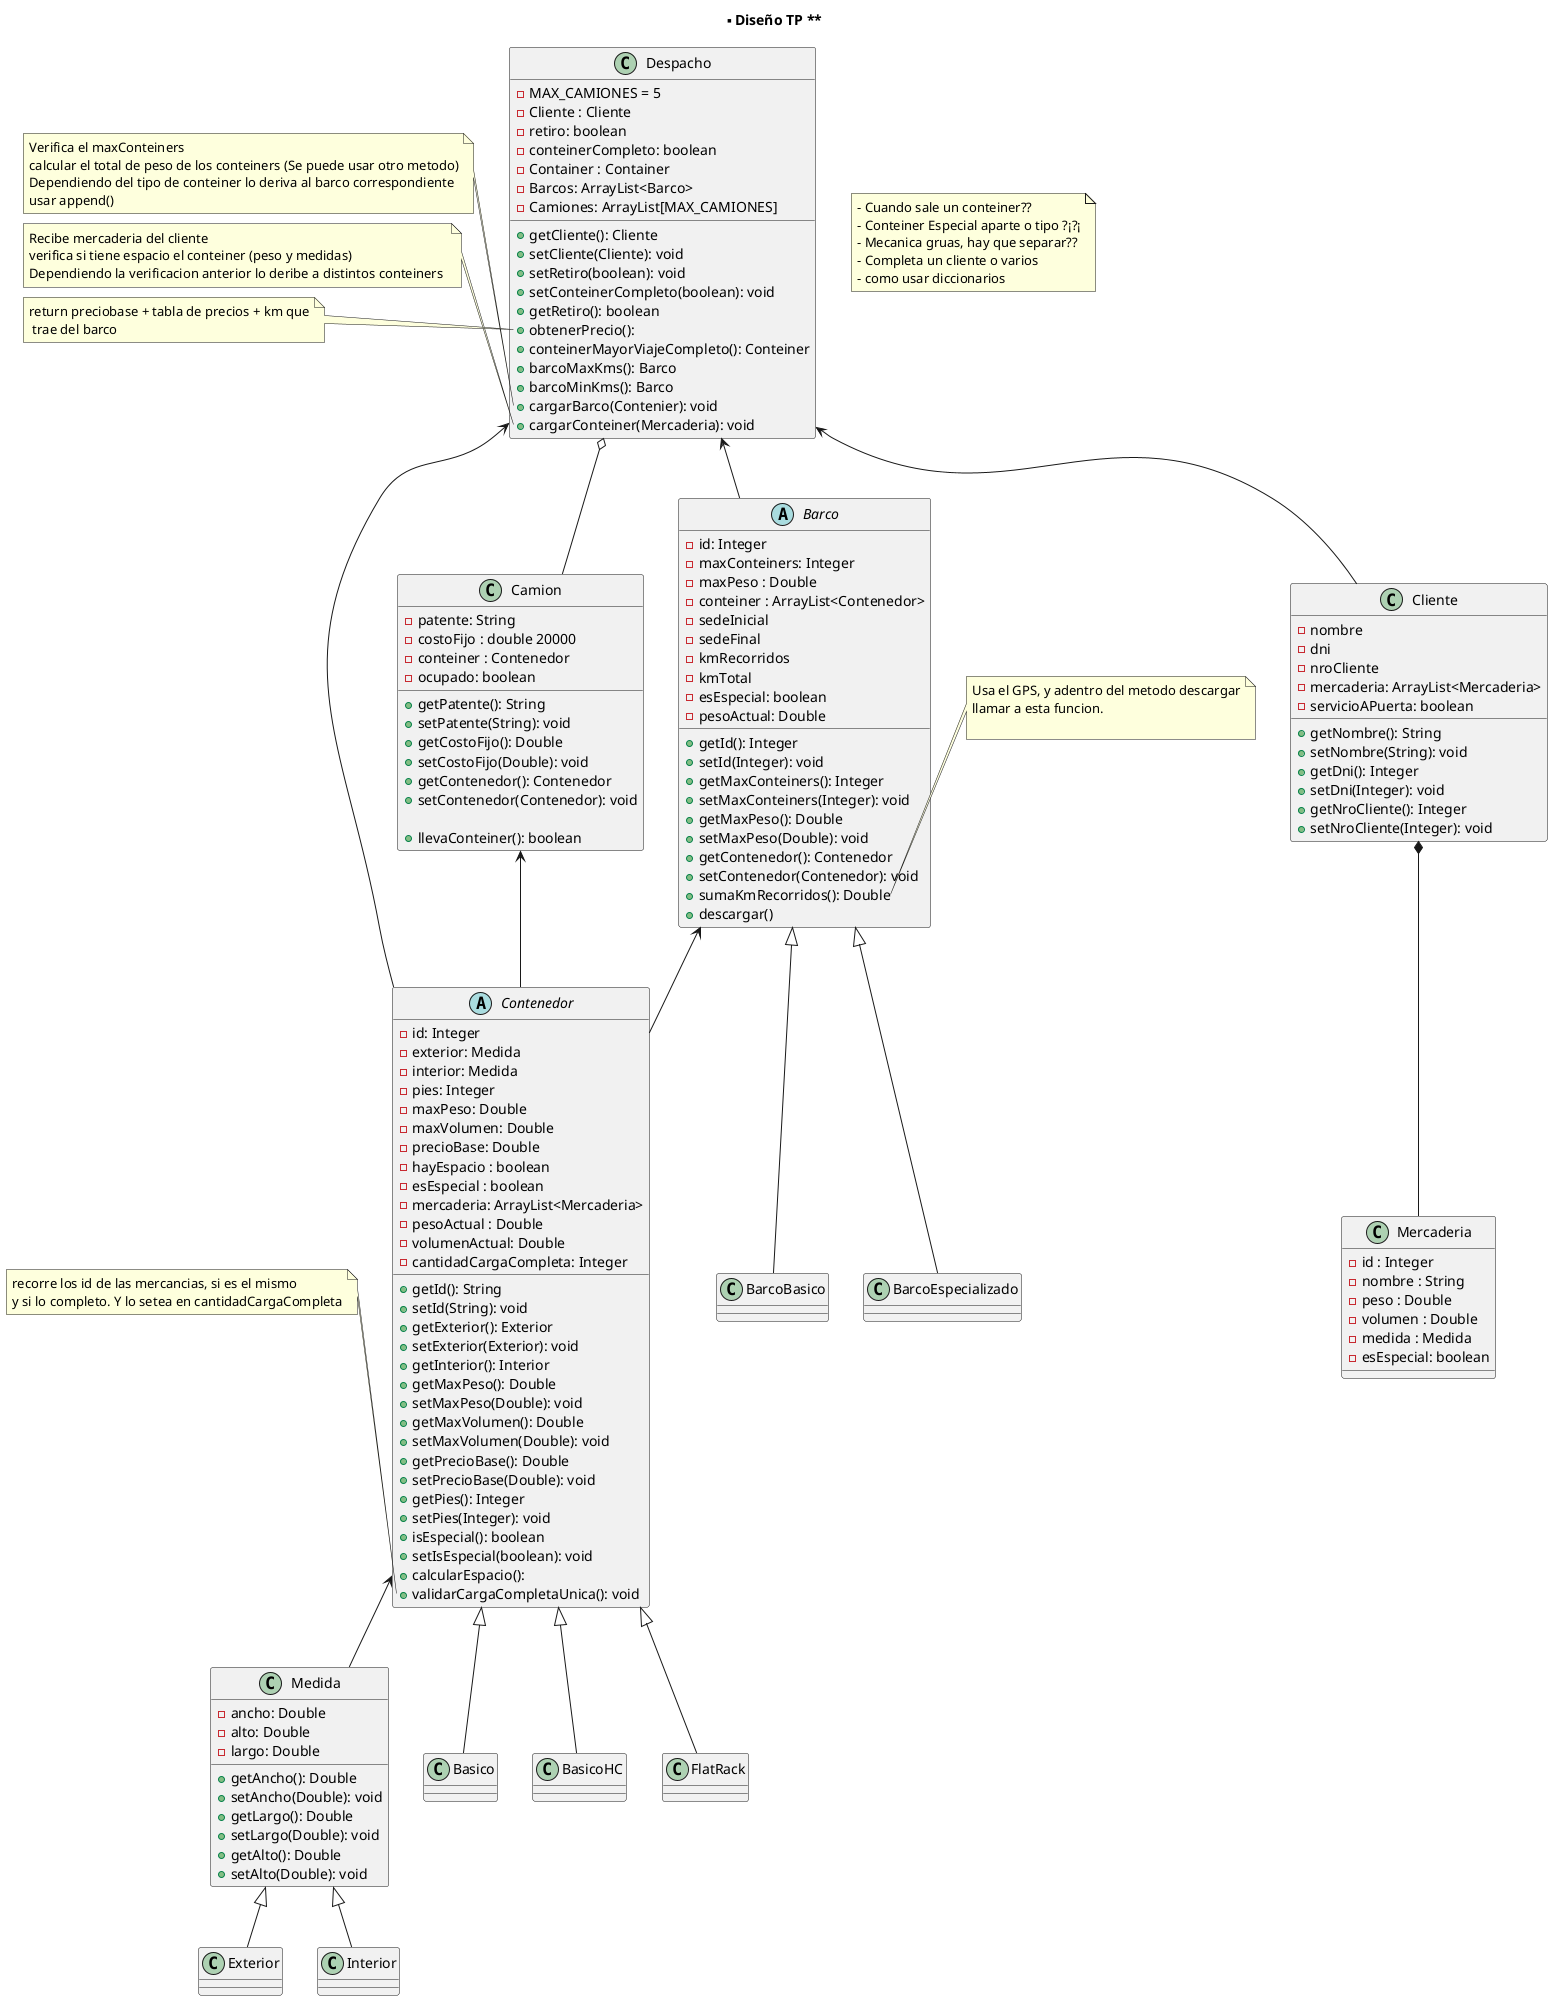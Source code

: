 @startuml

title ** Diseño TP **

abstract class Barco{
   - id: Integer
   - maxConteiners: Integer
   - maxPeso : Double 
   - conteiner : ArrayList<Contenedor>
   - sedeInicial
   - sedeFinal 
   - kmRecorridos 
   - kmTotal
   - esEspecial: boolean 
   - pesoActual: Double 

   + getId(): Integer 
   + setId(Integer): void
   + getMaxConteiners(): Integer 
   + setMaxConteiners(Integer): void
   + getMaxPeso(): Double
   + setMaxPeso(Double): void
   + getContenedor(): Contenedor
   + setContenedor(Contenedor): void
   + sumaKmRecorridos(): Double 
   + descargar()

}

class Camion{
   - patente: String 
   - costoFijo : double 20000 
   - conteiner : Contenedor 
   - ocupado: boolean 

   + getPatente(): String
   + setPatente(String): void
   + getCostoFijo(): Double 
   + setCostoFijo(Double): void
   + getContenedor(): Contenedor
   + setContenedor(Contenedor): void

   + llevaConteiner(): boolean
}

abstract Class Contenedor{
   - id: Integer 
   - exterior: Medida 
   - interior: Medida  
   - pies: Integer 
   - maxPeso: Double 
   - maxVolumen: Double 
   - precioBase: Double
   - hayEspacio : boolean 
   - esEspecial : boolean
   - mercaderia: ArrayList<Mercaderia>
   - pesoActual : Double 
   - volumenActual: Double 
   - cantidadCargaCompleta: Integer 

   + getId(): String 
   + setId(String): void
   + getExterior(): Exterior
   + setExterior(Exterior): void
   + getInterior(): Interior
   + getMaxPeso(): Double
   + setMaxPeso(Double): void
   + getMaxVolumen(): Double
   + setMaxVolumen(Double): void 
   + getPrecioBase(): Double
   + setPrecioBase(Double): void
   + getPies(): Integer 
   + setPies(Integer): void 
   + isEspecial(): boolean
   + setIsEspecial(boolean): void 
   + calcularEspacio(): 
   + validarCargaCompletaUnica(): void 
}

Class Medida{
   - ancho: Double 
   - alto: Double 
   - largo: Double 
  
   + getAncho(): Double 
   + setAncho(Double): void
   + getLargo(): Double 
   + setLargo(Double): void 
   + getAlto(): Double 
   + setAlto(Double): void
}

class Cliente{
   - nombre
   - dni
   - nroCliente 
   - mercaderia: ArrayList<Mercaderia>
   - servicioAPuerta: boolean 

   + getNombre(): String 
   + setNombre(String): void
   + getDni(): Integer 
   + setDni(Integer): void
   + getNroCliente(): Integer 
   + setNroCliente(Integer): void

}

class Despacho{
   - MAX_CAMIONES = 5
   - Cliente : Cliente 
   - retiro: boolean 
   - conteinerCompleto: boolean  
   - Container : Container 
   - Barcos: ArrayList<Barco>
   - Camiones: ArrayList[MAX_CAMIONES]

   + getCliente(): Cliente 
   + setCliente(Cliente): void
   + setRetiro(boolean): void
   + setConteinerCompleto(boolean): void
   + getRetiro(): boolean
   + obtenerPrecio():
   + conteinerMayorViajeCompleto(): Conteiner 
   + barcoMaxKms(): Barco 
   + barcoMinKms(): Barco 
   + cargarBarco(Contenier): void 
   + cargarConteiner(Mercaderia): void 
}

class Mercaderia{
   - id : Integer 
   - nombre : String 
   - peso : Double 
   - volumen : Double 
   - medida : Medida
   - esEspecial: boolean 
}

' Relaciones 

Barco <|-- BarcoBasico
Barco <|-- BarcoEspecializado
Barco <-- Contenedor

Contenedor <|-- Basico
Contenedor <|-- BasicoHC
Contenedor <|-- FlatRack
Contenedor <-- Medida

Camion <-- Contenedor

Medida <|-- Exterior 
Medida <|-- Interior
Despacho <-- Cliente
Despacho o-- Camion
Despacho <-- Barco
Despacho <-- Contenedor

Cliente *-- Mercaderia

'Notas

note as n1 
   - Cuando sale un conteiner??
   - Conteiner Especial aparte o tipo ?¡?¡
   - Mecanica gruas, hay que separar??
   - Completa un cliente o varios
   - como usar diccionarios
end note

note left of Despacho::cargarBarco
  Verifica el maxConteiners
  calcular el total de peso de los conteiners (Se puede usar otro metodo)
  Dependiendo del tipo de conteiner lo deriva al barco correspondiente
  usar append()
end note 

note left of Despacho::cargarConteiner
   Recibe mercaderia del cliente
   verifica si tiene espacio el conteiner (peso y medidas)
   Dependiendo la verificacion anterior lo deribe a distintos conteiners 
end note 


note right of Barco::sumaKmRecorridos
  Usa el GPS, y adentro del metodo descargar
  llamar a esta funcion.

end note

note left of Despacho::obtenerPrecio
  return preciobase + tabla de precios + km que
   trae del barco
end note 

note left of Contenedor::validarCargaCompletaUnica
  recorre los id de las mercancias, si es el mismo 
  y si lo completo. Y lo setea en cantidadCargaCompleta
end note


@enduml